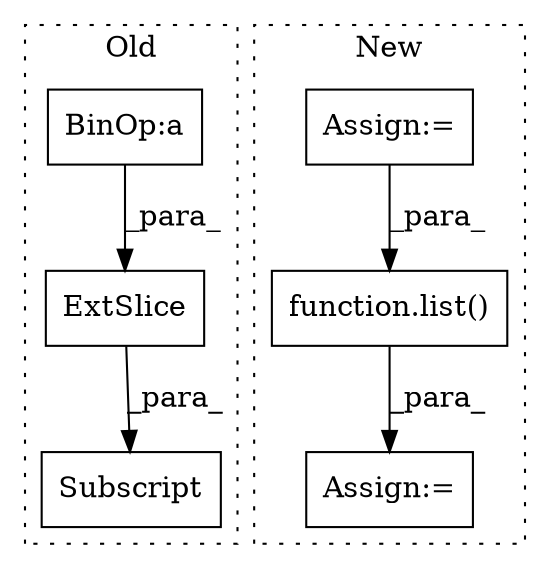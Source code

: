 digraph G {
subgraph cluster0 {
1 [label="ExtSlice" a="85" s="1925" l="4" shape="box"];
3 [label="Subscript" a="63" s="1925,0" l="18,0" shape="box"];
5 [label="BinOp:a" a="82" s="1859" l="3" shape="box"];
label = "Old";
style="dotted";
}
subgraph cluster1 {
2 [label="function.list()" a="75" s="1920,1936" l="5,1" shape="box"];
4 [label="Assign:=" a="68" s="1905" l="3" shape="box"];
6 [label="Assign:=" a="68" s="1845" l="3" shape="box"];
label = "New";
style="dotted";
}
1 -> 3 [label="_para_"];
2 -> 4 [label="_para_"];
5 -> 1 [label="_para_"];
6 -> 2 [label="_para_"];
}
